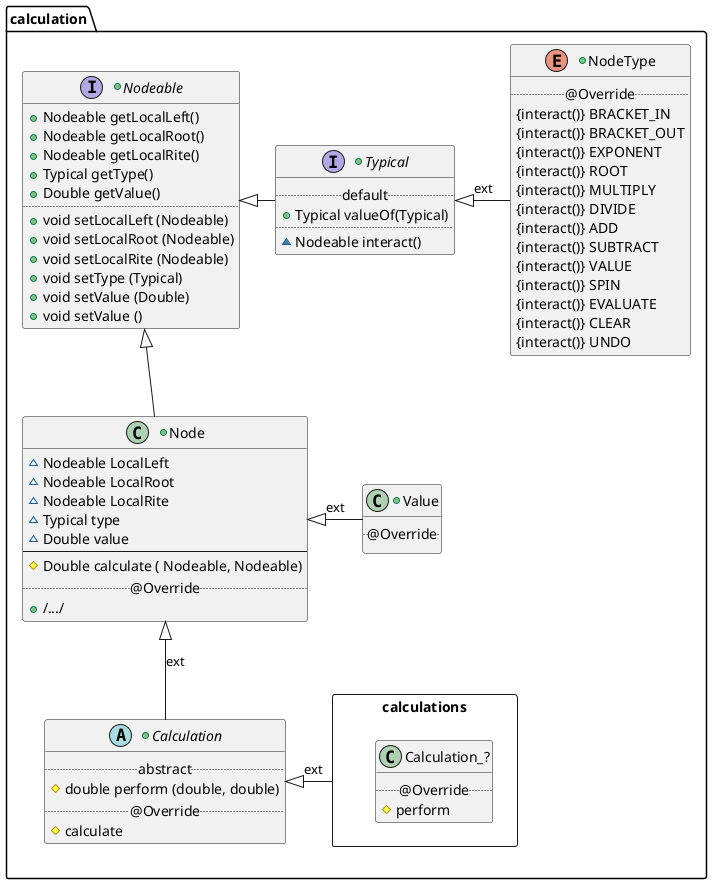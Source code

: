 @startuml
package calculation {

    +interface Nodeable {
            + {method} Nodeable getLocalLeft()
            + {method} Nodeable getLocalRoot()
            + {method} Nodeable getLocalRite()
            + {method} Typical getType()
            + {method} Double getValue()
        ..
            + {method} void setLocalLeft (Nodeable)
            + {method} void setLocalRoot (Nodeable)
            + {method} void setLocalRite (Nodeable)
            + {method} void setType (Typical)
            + {method} void setValue (Double)
            + {method} void setValue ()
    }

    +class Node {
            ~ {field} Nodeable LocalLeft
            ~ {field} Nodeable LocalRoot
            ~ {field} Nodeable LocalRite
            ~ {field} Typical type
            ~ {field} Double value
        --
            # {method} Double calculate ( Nodeable, Nodeable)
        ..@Override..
            +{method}/.../
    }

    +class Value {
        ..@Override..
    }

    +abstract class Calculation {
        ..abstract..
            #{method} double perform (double, double)    
        ..@Override..
            #{method} calculate
    }

    package calculations <<Rectangle>> {
        class Calculation_? {
            ..@Override..
                #{method} perform
        }
    }

    +interface Typical{
        ..default..
            +{method} Typical valueOf(Typical)
        ..
            ~{method} Nodeable interact()
   }

    +enum NodeType{
        ..@Override..
             {interact()} BRACKET_IN
             {interact()} BRACKET_OUT
             {interact()} EXPONENT
             {interact()} ROOT
             {interact()} MULTIPLY
             {interact()} DIVIDE
             {interact()} ADD
             {interact()} SUBTRACT
             {interact()} VALUE
             {interact()} SPIN
             {interact()} EVALUATE
             {interact()} CLEAR
             {interact()} UNDO
   }

    Nodeable <|-- Node
    Node <|-- Calculation : ext
    Typical <|- NodeType : ext
    Nodeable <|- Typical

    Node <|- Value : ext
    Calculation <|- calculations    : ext
}
@enduml